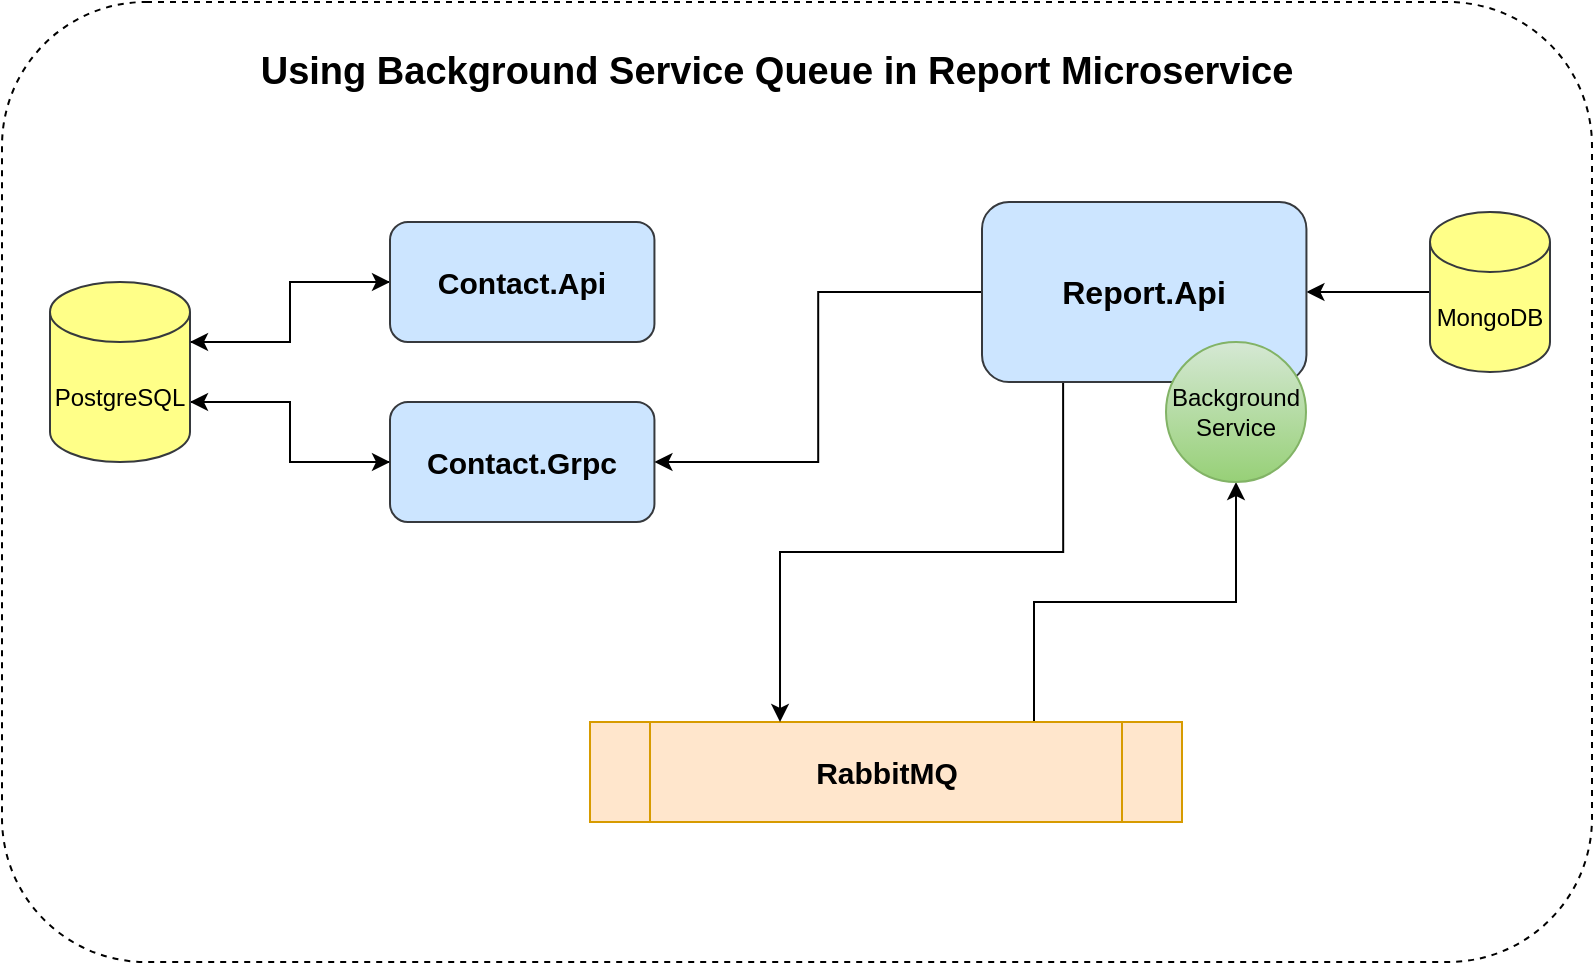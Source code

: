 <mxfile version="15.4.0" type="device"><diagram id="EC-8Wp7DWJYhDyD7dLtF" name="Sayfa -1"><mxGraphModel dx="1086" dy="966" grid="1" gridSize="10" guides="1" tooltips="1" connect="1" arrows="1" fold="1" page="1" pageScale="1" pageWidth="827" pageHeight="1169" math="0" shadow="0"><root><mxCell id="0"/><mxCell id="1" parent="0"/><mxCell id="CznTun2l3uxF75hMs9oD-14" value="" style="rounded=1;whiteSpace=wrap;html=1;fontSize=15;fillColor=default;strokeColor=default;dashed=1;" vertex="1" parent="1"><mxGeometry x="16" y="140" width="795" height="480" as="geometry"/></mxCell><mxCell id="CznTun2l3uxF75hMs9oD-5" style="edgeStyle=orthogonalEdgeStyle;rounded=0;orthogonalLoop=1;jettySize=auto;html=1;exitX=0;exitY=0.5;exitDx=0;exitDy=0;entryX=1;entryY=0;entryDx=0;entryDy=60;entryPerimeter=0;" edge="1" parent="1" source="IXijMv2LzJQP1vRyKgD5-1" target="IXijMv2LzJQP1vRyKgD5-2"><mxGeometry relative="1" as="geometry"/></mxCell><mxCell id="IXijMv2LzJQP1vRyKgD5-1" value="Contact.Grpc" style="rounded=1;whiteSpace=wrap;html=1;fillColor=#cce5ff;strokeColor=#36393d;fontSize=15;fontStyle=1" parent="1" vertex="1"><mxGeometry x="210" y="340" width="132.22" height="60" as="geometry"/></mxCell><mxCell id="CznTun2l3uxF75hMs9oD-2" style="edgeStyle=orthogonalEdgeStyle;rounded=0;orthogonalLoop=1;jettySize=auto;html=1;exitX=1;exitY=0;exitDx=0;exitDy=30;exitPerimeter=0;entryX=0;entryY=0.5;entryDx=0;entryDy=0;" edge="1" parent="1" source="IXijMv2LzJQP1vRyKgD5-2" target="CznTun2l3uxF75hMs9oD-1"><mxGeometry relative="1" as="geometry"/></mxCell><mxCell id="CznTun2l3uxF75hMs9oD-3" style="edgeStyle=orthogonalEdgeStyle;rounded=0;orthogonalLoop=1;jettySize=auto;html=1;exitX=1;exitY=0;exitDx=0;exitDy=60;exitPerimeter=0;entryX=0;entryY=0.5;entryDx=0;entryDy=0;" edge="1" parent="1" source="IXijMv2LzJQP1vRyKgD5-2" target="IXijMv2LzJQP1vRyKgD5-1"><mxGeometry relative="1" as="geometry"/></mxCell><mxCell id="IXijMv2LzJQP1vRyKgD5-2" value="PostgreSQL" style="shape=cylinder3;whiteSpace=wrap;html=1;boundedLbl=1;backgroundOutline=1;size=15;fillColor=#ffff88;strokeColor=#36393d;" parent="1" vertex="1"><mxGeometry x="40" y="280" width="70" height="90" as="geometry"/></mxCell><mxCell id="CznTun2l3uxF75hMs9oD-7" style="edgeStyle=orthogonalEdgeStyle;rounded=0;orthogonalLoop=1;jettySize=auto;html=1;exitX=0;exitY=0.5;exitDx=0;exitDy=0;exitPerimeter=0;entryX=1;entryY=0.5;entryDx=0;entryDy=0;" edge="1" parent="1" source="IXijMv2LzJQP1vRyKgD5-8" target="CznTun2l3uxF75hMs9oD-6"><mxGeometry relative="1" as="geometry"/></mxCell><mxCell id="IXijMv2LzJQP1vRyKgD5-8" value="MongoDB" style="shape=cylinder3;whiteSpace=wrap;html=1;boundedLbl=1;backgroundOutline=1;size=15;fillColor=#ffff88;strokeColor=#36393d;" parent="1" vertex="1"><mxGeometry x="730" y="245" width="60" height="80" as="geometry"/></mxCell><mxCell id="CznTun2l3uxF75hMs9oD-11" style="edgeStyle=orthogonalEdgeStyle;rounded=0;orthogonalLoop=1;jettySize=auto;html=1;exitX=0.75;exitY=0;exitDx=0;exitDy=0;entryX=0.5;entryY=1;entryDx=0;entryDy=0;" edge="1" parent="1" source="IXijMv2LzJQP1vRyKgD5-11" target="CznTun2l3uxF75hMs9oD-8"><mxGeometry relative="1" as="geometry"/></mxCell><mxCell id="IXijMv2LzJQP1vRyKgD5-11" value="RabbitMQ" style="shape=process;whiteSpace=wrap;html=1;backgroundOutline=1;fillColor=#ffe6cc;strokeColor=#d79b00;fontStyle=1;fontSize=15;" parent="1" vertex="1"><mxGeometry x="310" y="500" width="296" height="50" as="geometry"/></mxCell><mxCell id="CznTun2l3uxF75hMs9oD-4" style="edgeStyle=orthogonalEdgeStyle;rounded=0;orthogonalLoop=1;jettySize=auto;html=1;exitX=0;exitY=0.5;exitDx=0;exitDy=0;entryX=1;entryY=0;entryDx=0;entryDy=30;entryPerimeter=0;" edge="1" parent="1" source="CznTun2l3uxF75hMs9oD-1" target="IXijMv2LzJQP1vRyKgD5-2"><mxGeometry relative="1" as="geometry"/></mxCell><mxCell id="CznTun2l3uxF75hMs9oD-1" value="Contact.Api" style="rounded=1;whiteSpace=wrap;html=1;fillColor=#cce5ff;strokeColor=#36393d;fontSize=15;fontStyle=1" vertex="1" parent="1"><mxGeometry x="210" y="250" width="132.22" height="60" as="geometry"/></mxCell><mxCell id="CznTun2l3uxF75hMs9oD-12" style="edgeStyle=orthogonalEdgeStyle;rounded=0;orthogonalLoop=1;jettySize=auto;html=1;exitX=0.25;exitY=1;exitDx=0;exitDy=0;entryX=0.321;entryY=0;entryDx=0;entryDy=0;entryPerimeter=0;" edge="1" parent="1" source="CznTun2l3uxF75hMs9oD-6" target="IXijMv2LzJQP1vRyKgD5-11"><mxGeometry relative="1" as="geometry"/></mxCell><mxCell id="CznTun2l3uxF75hMs9oD-13" style="edgeStyle=orthogonalEdgeStyle;rounded=0;orthogonalLoop=1;jettySize=auto;html=1;exitX=0;exitY=0.5;exitDx=0;exitDy=0;entryX=1;entryY=0.5;entryDx=0;entryDy=0;" edge="1" parent="1" source="CznTun2l3uxF75hMs9oD-6" target="IXijMv2LzJQP1vRyKgD5-1"><mxGeometry relative="1" as="geometry"/></mxCell><mxCell id="CznTun2l3uxF75hMs9oD-6" value="Report.Api" style="rounded=1;whiteSpace=wrap;html=1;fillColor=#cce5ff;strokeColor=#36393d;fontSize=16;fontStyle=1" vertex="1" parent="1"><mxGeometry x="506" y="240" width="162.22" height="90" as="geometry"/></mxCell><mxCell id="CznTun2l3uxF75hMs9oD-8" value="Background&lt;br&gt;Service" style="ellipse;whiteSpace=wrap;html=1;aspect=fixed;fillColor=#d5e8d4;strokeColor=#82b366;gradientColor=#97d077;" vertex="1" parent="1"><mxGeometry x="598" y="310" width="70" height="70" as="geometry"/></mxCell><mxCell id="CznTun2l3uxF75hMs9oD-16" value="Using Background Service Queue in Report Microservice" style="text;html=1;align=center;verticalAlign=middle;resizable=0;points=[];autosize=1;strokeColor=none;fillColor=none;fontSize=19;fontStyle=1" vertex="1" parent="1"><mxGeometry x="138" y="160" width="530" height="30" as="geometry"/></mxCell></root></mxGraphModel></diagram></mxfile>